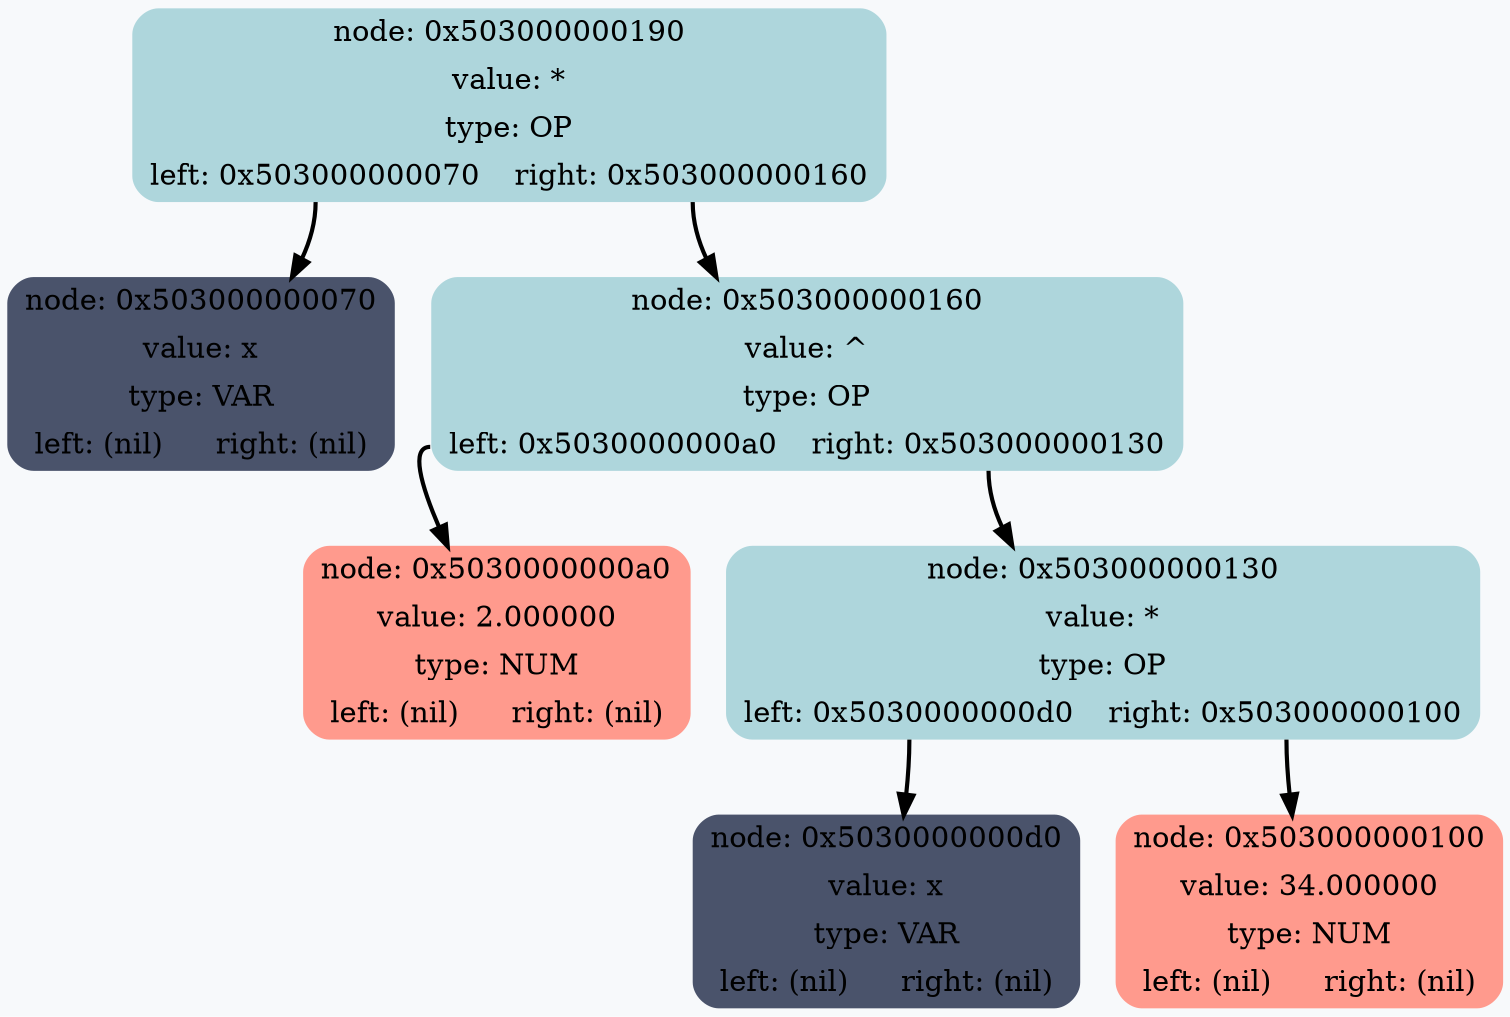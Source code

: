 digraph G {
	rankdir = HR;
	bgcolor="#F7F9FB"
	 node0x503000000190 [shape=Mrecord; style=filled; color="#aed6dc"; label =  "{node: 0x503000000190 | value: * | type: OP | {<left>left: 0x503000000070 | <right>right: 0x503000000160}  }" ];
	 node0x503000000190:<left> -> node0x503000000070 [style=bold; weight=1000; ];
	 node0x503000000190:<right> -> node0x503000000160 [style=bold; weight=1000; ];
	 node0x503000000070 [shape=Mrecord; style=filled; color="#4a536b"; label =  "{node: 0x503000000070 | value: x | type: VAR | {<left>left: (nil) | <right>right: (nil)}  }" ];
	 node0x503000000160 [shape=Mrecord; style=filled; color="#aed6dc"; label =  "{node: 0x503000000160 | value: ^ | type: OP | {<left>left: 0x5030000000a0 | <right>right: 0x503000000130}  }" ];
	 node0x503000000160:<left> -> node0x5030000000a0 [style=bold; weight=1000; ];
	 node0x503000000160:<right> -> node0x503000000130 [style=bold; weight=1000; ];
	 node0x5030000000a0 [shape=Mrecord; style=filled; color="#ff9a8d"; label =  "{node: 0x5030000000a0 | value: 2.000000 | type: NUM | {<left>left: (nil) | <right>right: (nil)}  }" ];
	 node0x503000000130 [shape=Mrecord; style=filled; color="#aed6dc"; label =  "{node: 0x503000000130 | value: * | type: OP | {<left>left: 0x5030000000d0 | <right>right: 0x503000000100}  }" ];
	 node0x503000000130:<left> -> node0x5030000000d0 [style=bold; weight=1000; ];
	 node0x503000000130:<right> -> node0x503000000100 [style=bold; weight=1000; ];
	 node0x5030000000d0 [shape=Mrecord; style=filled; color="#4a536b"; label =  "{node: 0x5030000000d0 | value: x | type: VAR | {<left>left: (nil) | <right>right: (nil)}  }" ];
	 node0x503000000100 [shape=Mrecord; style=filled; color="#ff9a8d"; label =  "{node: 0x503000000100 | value: 34.000000 | type: NUM | {<left>left: (nil) | <right>right: (nil)}  }" ];
}
